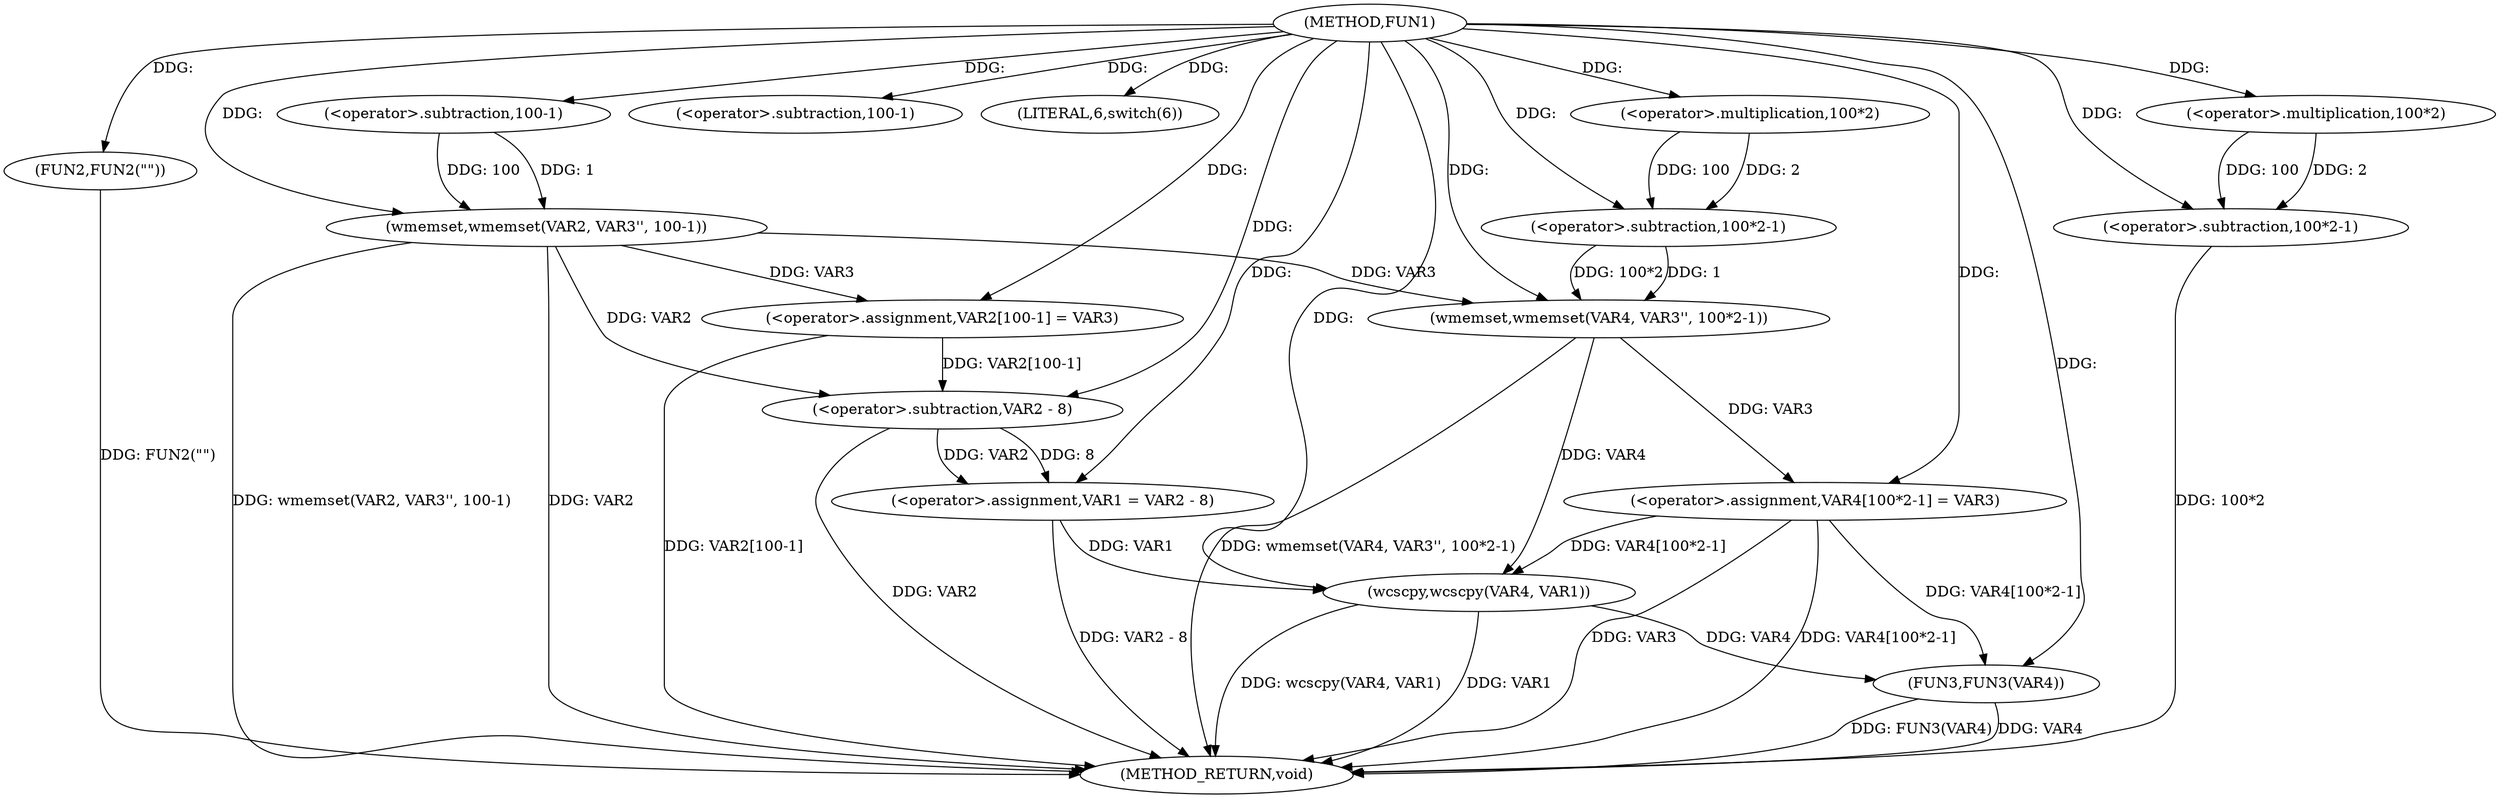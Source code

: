 digraph FUN1 {  
"1000100" [label = "(METHOD,FUN1)" ]
"1000155" [label = "(METHOD_RETURN,void)" ]
"1000104" [label = "(wmemset,wmemset(VAR2, VAR3'', 100-1))" ]
"1000107" [label = "(<operator>.subtraction,100-1)" ]
"1000110" [label = "(<operator>.assignment,VAR2[100-1] = VAR3)" ]
"1000113" [label = "(<operator>.subtraction,100-1)" ]
"1000118" [label = "(LITERAL,6,switch(6))" ]
"1000121" [label = "(<operator>.assignment,VAR1 = VAR2 - 8)" ]
"1000123" [label = "(<operator>.subtraction,VAR2 - 8)" ]
"1000128" [label = "(FUN2,FUN2(\"\"))" ]
"1000133" [label = "(wmemset,wmemset(VAR4, VAR3'', 100*2-1))" ]
"1000136" [label = "(<operator>.subtraction,100*2-1)" ]
"1000137" [label = "(<operator>.multiplication,100*2)" ]
"1000141" [label = "(<operator>.assignment,VAR4[100*2-1] = VAR3)" ]
"1000144" [label = "(<operator>.subtraction,100*2-1)" ]
"1000145" [label = "(<operator>.multiplication,100*2)" ]
"1000150" [label = "(wcscpy,wcscpy(VAR4, VAR1))" ]
"1000153" [label = "(FUN3,FUN3(VAR4))" ]
  "1000141" -> "1000155"  [ label = "DDG: VAR4[100*2-1]"] 
  "1000104" -> "1000155"  [ label = "DDG: wmemset(VAR2, VAR3'', 100-1)"] 
  "1000104" -> "1000155"  [ label = "DDG: VAR2"] 
  "1000150" -> "1000155"  [ label = "DDG: VAR1"] 
  "1000141" -> "1000155"  [ label = "DDG: VAR3"] 
  "1000153" -> "1000155"  [ label = "DDG: FUN3(VAR4)"] 
  "1000133" -> "1000155"  [ label = "DDG: wmemset(VAR4, VAR3'', 100*2-1)"] 
  "1000153" -> "1000155"  [ label = "DDG: VAR4"] 
  "1000144" -> "1000155"  [ label = "DDG: 100*2"] 
  "1000150" -> "1000155"  [ label = "DDG: wcscpy(VAR4, VAR1)"] 
  "1000128" -> "1000155"  [ label = "DDG: FUN2(\"\")"] 
  "1000110" -> "1000155"  [ label = "DDG: VAR2[100-1]"] 
  "1000123" -> "1000155"  [ label = "DDG: VAR2"] 
  "1000121" -> "1000155"  [ label = "DDG: VAR2 - 8"] 
  "1000100" -> "1000104"  [ label = "DDG: "] 
  "1000107" -> "1000104"  [ label = "DDG: 100"] 
  "1000107" -> "1000104"  [ label = "DDG: 1"] 
  "1000100" -> "1000107"  [ label = "DDG: "] 
  "1000104" -> "1000110"  [ label = "DDG: VAR3"] 
  "1000100" -> "1000110"  [ label = "DDG: "] 
  "1000100" -> "1000113"  [ label = "DDG: "] 
  "1000100" -> "1000118"  [ label = "DDG: "] 
  "1000123" -> "1000121"  [ label = "DDG: VAR2"] 
  "1000123" -> "1000121"  [ label = "DDG: 8"] 
  "1000100" -> "1000121"  [ label = "DDG: "] 
  "1000104" -> "1000123"  [ label = "DDG: VAR2"] 
  "1000110" -> "1000123"  [ label = "DDG: VAR2[100-1]"] 
  "1000100" -> "1000123"  [ label = "DDG: "] 
  "1000100" -> "1000128"  [ label = "DDG: "] 
  "1000100" -> "1000133"  [ label = "DDG: "] 
  "1000104" -> "1000133"  [ label = "DDG: VAR3"] 
  "1000136" -> "1000133"  [ label = "DDG: 100*2"] 
  "1000136" -> "1000133"  [ label = "DDG: 1"] 
  "1000137" -> "1000136"  [ label = "DDG: 100"] 
  "1000137" -> "1000136"  [ label = "DDG: 2"] 
  "1000100" -> "1000137"  [ label = "DDG: "] 
  "1000100" -> "1000136"  [ label = "DDG: "] 
  "1000133" -> "1000141"  [ label = "DDG: VAR3"] 
  "1000100" -> "1000141"  [ label = "DDG: "] 
  "1000145" -> "1000144"  [ label = "DDG: 100"] 
  "1000145" -> "1000144"  [ label = "DDG: 2"] 
  "1000100" -> "1000145"  [ label = "DDG: "] 
  "1000100" -> "1000144"  [ label = "DDG: "] 
  "1000141" -> "1000150"  [ label = "DDG: VAR4[100*2-1]"] 
  "1000133" -> "1000150"  [ label = "DDG: VAR4"] 
  "1000100" -> "1000150"  [ label = "DDG: "] 
  "1000121" -> "1000150"  [ label = "DDG: VAR1"] 
  "1000141" -> "1000153"  [ label = "DDG: VAR4[100*2-1]"] 
  "1000150" -> "1000153"  [ label = "DDG: VAR4"] 
  "1000100" -> "1000153"  [ label = "DDG: "] 
}
